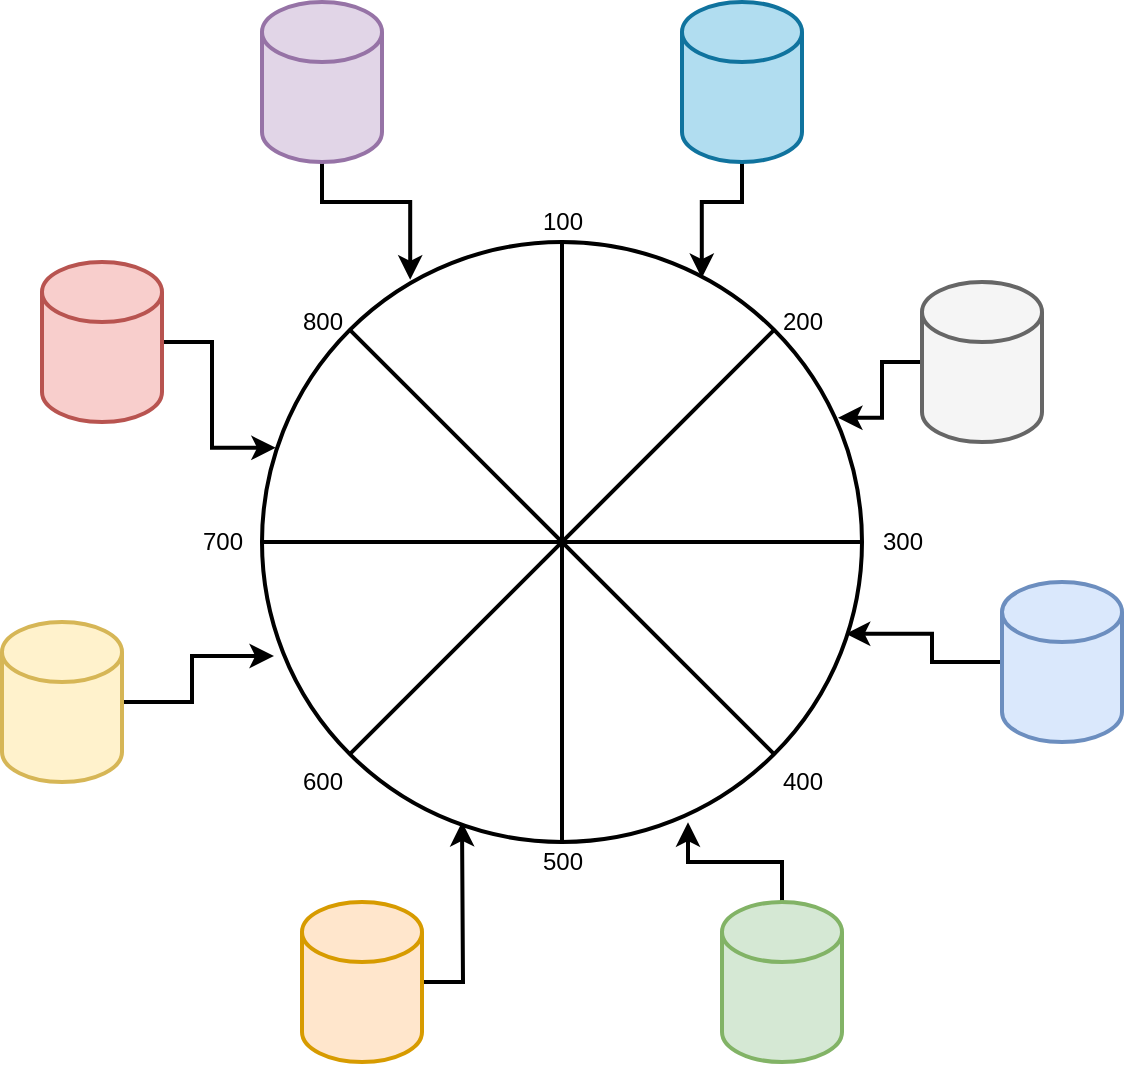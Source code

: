 <mxfile version="16.2.4" type="device"><diagram id="I1_tAQhaAygMECDM288k" name="Page-1"><mxGraphModel dx="1422" dy="754" grid="1" gridSize="10" guides="1" tooltips="1" connect="1" arrows="1" fold="1" page="1" pageScale="1" pageWidth="850" pageHeight="1100" math="0" shadow="0"><root><mxCell id="0"/><mxCell id="1" parent="0"/><mxCell id="8dqfmMEQt9mVzfFPMXRm-20" style="edgeStyle=orthogonalEdgeStyle;rounded=0;orthogonalLoop=1;jettySize=auto;html=1;entryX=0.247;entryY=0.063;entryDx=0;entryDy=0;entryPerimeter=0;strokeWidth=2;" parent="1" source="8dqfmMEQt9mVzfFPMXRm-1" target="8dqfmMEQt9mVzfFPMXRm-2" edge="1"><mxGeometry relative="1" as="geometry"/></mxCell><mxCell id="8dqfmMEQt9mVzfFPMXRm-1" value="" style="shape=cylinder3;whiteSpace=wrap;html=1;boundedLbl=1;backgroundOutline=1;size=15;fillColor=#e1d5e7;strokeColor=#9673a6;strokeWidth=2;" parent="1" vertex="1"><mxGeometry x="250" y="200" width="60" height="80" as="geometry"/></mxCell><mxCell id="8dqfmMEQt9mVzfFPMXRm-12" value="100" style="text;html=1;align=center;verticalAlign=middle;resizable=0;points=[];autosize=1;strokeColor=none;fillColor=none;strokeWidth=2;" parent="1" vertex="1"><mxGeometry x="380" y="300" width="40" height="20" as="geometry"/></mxCell><mxCell id="8dqfmMEQt9mVzfFPMXRm-13" value="200" style="text;html=1;align=center;verticalAlign=middle;resizable=0;points=[];autosize=1;strokeColor=none;fillColor=none;strokeWidth=2;" parent="1" vertex="1"><mxGeometry x="500" y="350" width="40" height="20" as="geometry"/></mxCell><mxCell id="8dqfmMEQt9mVzfFPMXRm-14" value="300" style="text;html=1;align=center;verticalAlign=middle;resizable=0;points=[];autosize=1;strokeColor=none;fillColor=none;strokeWidth=2;" parent="1" vertex="1"><mxGeometry x="550" y="460" width="40" height="20" as="geometry"/></mxCell><mxCell id="8dqfmMEQt9mVzfFPMXRm-15" value="400" style="text;html=1;align=center;verticalAlign=middle;resizable=0;points=[];autosize=1;strokeColor=none;fillColor=none;strokeWidth=2;" parent="1" vertex="1"><mxGeometry x="500" y="580" width="40" height="20" as="geometry"/></mxCell><mxCell id="8dqfmMEQt9mVzfFPMXRm-16" value="500" style="text;html=1;align=center;verticalAlign=middle;resizable=0;points=[];autosize=1;strokeColor=none;fillColor=none;strokeWidth=2;" parent="1" vertex="1"><mxGeometry x="380" y="620" width="40" height="20" as="geometry"/></mxCell><mxCell id="8dqfmMEQt9mVzfFPMXRm-17" value="600" style="text;html=1;align=center;verticalAlign=middle;resizable=0;points=[];autosize=1;strokeColor=none;fillColor=none;strokeWidth=2;" parent="1" vertex="1"><mxGeometry x="260" y="580" width="40" height="20" as="geometry"/></mxCell><mxCell id="8dqfmMEQt9mVzfFPMXRm-18" value="700" style="text;html=1;align=center;verticalAlign=middle;resizable=0;points=[];autosize=1;strokeColor=none;fillColor=none;strokeWidth=2;" parent="1" vertex="1"><mxGeometry x="210" y="460" width="40" height="20" as="geometry"/></mxCell><mxCell id="8dqfmMEQt9mVzfFPMXRm-19" value="800" style="text;html=1;align=center;verticalAlign=middle;resizable=0;points=[];autosize=1;strokeColor=none;fillColor=none;strokeWidth=2;" parent="1" vertex="1"><mxGeometry x="260" y="350" width="40" height="20" as="geometry"/></mxCell><mxCell id="8dqfmMEQt9mVzfFPMXRm-21" style="edgeStyle=orthogonalEdgeStyle;rounded=0;orthogonalLoop=1;jettySize=auto;html=1;strokeWidth=2;" parent="1" source="8dqfmMEQt9mVzfFPMXRm-22" edge="1"><mxGeometry relative="1" as="geometry"><mxPoint x="350" y="610" as="targetPoint"/></mxGeometry></mxCell><mxCell id="8dqfmMEQt9mVzfFPMXRm-22" value="" style="shape=cylinder3;whiteSpace=wrap;html=1;boundedLbl=1;backgroundOutline=1;size=15;fillColor=#ffe6cc;strokeColor=#d79b00;strokeWidth=2;" parent="1" vertex="1"><mxGeometry x="270" y="650" width="60" height="80" as="geometry"/></mxCell><mxCell id="8dqfmMEQt9mVzfFPMXRm-23" style="edgeStyle=orthogonalEdgeStyle;rounded=0;orthogonalLoop=1;jettySize=auto;html=1;entryX=0.71;entryY=0.967;entryDx=0;entryDy=0;entryPerimeter=0;strokeWidth=2;" parent="1" source="8dqfmMEQt9mVzfFPMXRm-24" target="8dqfmMEQt9mVzfFPMXRm-2" edge="1"><mxGeometry relative="1" as="geometry"><mxPoint x="344.1" y="358.9" as="targetPoint"/></mxGeometry></mxCell><mxCell id="8dqfmMEQt9mVzfFPMXRm-24" value="" style="shape=cylinder3;whiteSpace=wrap;html=1;boundedLbl=1;backgroundOutline=1;size=15;fillColor=#d5e8d4;strokeColor=#82b366;strokeWidth=2;" parent="1" vertex="1"><mxGeometry x="480" y="650" width="60" height="80" as="geometry"/></mxCell><mxCell id="8dqfmMEQt9mVzfFPMXRm-25" style="edgeStyle=orthogonalEdgeStyle;rounded=0;orthogonalLoop=1;jettySize=auto;html=1;entryX=0.973;entryY=0.653;entryDx=0;entryDy=0;entryPerimeter=0;strokeWidth=2;" parent="1" source="8dqfmMEQt9mVzfFPMXRm-26" target="8dqfmMEQt9mVzfFPMXRm-2" edge="1"><mxGeometry relative="1" as="geometry"><mxPoint x="354.1" y="368.9" as="targetPoint"/></mxGeometry></mxCell><mxCell id="8dqfmMEQt9mVzfFPMXRm-26" value="" style="shape=cylinder3;whiteSpace=wrap;html=1;boundedLbl=1;backgroundOutline=1;size=15;fillColor=#dae8fc;strokeColor=#6c8ebf;strokeWidth=2;" parent="1" vertex="1"><mxGeometry x="620" y="490" width="60" height="80" as="geometry"/></mxCell><mxCell id="8dqfmMEQt9mVzfFPMXRm-27" style="edgeStyle=orthogonalEdgeStyle;rounded=0;orthogonalLoop=1;jettySize=auto;html=1;entryX=0.96;entryY=0.293;entryDx=0;entryDy=0;entryPerimeter=0;strokeWidth=2;" parent="1" source="8dqfmMEQt9mVzfFPMXRm-28" target="8dqfmMEQt9mVzfFPMXRm-2" edge="1"><mxGeometry relative="1" as="geometry"><mxPoint x="364.1" y="378.9" as="targetPoint"/></mxGeometry></mxCell><mxCell id="8dqfmMEQt9mVzfFPMXRm-28" value="" style="shape=cylinder3;whiteSpace=wrap;html=1;boundedLbl=1;backgroundOutline=1;size=15;fillColor=#f5f5f5;strokeColor=#666666;fontColor=#333333;strokeWidth=2;" parent="1" vertex="1"><mxGeometry x="580" y="340" width="60" height="80" as="geometry"/></mxCell><mxCell id="8dqfmMEQt9mVzfFPMXRm-29" style="edgeStyle=orthogonalEdgeStyle;rounded=0;orthogonalLoop=1;jettySize=auto;html=1;entryX=0.733;entryY=0.06;entryDx=0;entryDy=0;entryPerimeter=0;strokeWidth=2;" parent="1" source="8dqfmMEQt9mVzfFPMXRm-30" target="8dqfmMEQt9mVzfFPMXRm-2" edge="1"><mxGeometry relative="1" as="geometry"><mxPoint x="534.1" y="338.9" as="targetPoint"/></mxGeometry></mxCell><mxCell id="8dqfmMEQt9mVzfFPMXRm-30" value="" style="shape=cylinder3;whiteSpace=wrap;html=1;boundedLbl=1;backgroundOutline=1;size=15;fillColor=#b1ddf0;strokeColor=#10739e;strokeWidth=2;" parent="1" vertex="1"><mxGeometry x="460" y="200" width="60" height="80" as="geometry"/></mxCell><mxCell id="8dqfmMEQt9mVzfFPMXRm-31" style="edgeStyle=orthogonalEdgeStyle;rounded=0;orthogonalLoop=1;jettySize=auto;html=1;entryX=0.023;entryY=0.343;entryDx=0;entryDy=0;entryPerimeter=0;strokeWidth=2;" parent="1" source="8dqfmMEQt9mVzfFPMXRm-32" target="8dqfmMEQt9mVzfFPMXRm-2" edge="1"><mxGeometry relative="1" as="geometry"><mxPoint x="214.1" y="468.9" as="targetPoint"/></mxGeometry></mxCell><mxCell id="8dqfmMEQt9mVzfFPMXRm-32" value="" style="shape=cylinder3;whiteSpace=wrap;html=1;boundedLbl=1;backgroundOutline=1;size=15;fillColor=#f8cecc;strokeColor=#b85450;strokeWidth=2;" parent="1" vertex="1"><mxGeometry x="140" y="330" width="60" height="80" as="geometry"/></mxCell><mxCell id="8dqfmMEQt9mVzfFPMXRm-33" style="edgeStyle=orthogonalEdgeStyle;rounded=0;orthogonalLoop=1;jettySize=auto;html=1;entryX=0.02;entryY=0.69;entryDx=0;entryDy=0;entryPerimeter=0;strokeWidth=2;" parent="1" source="8dqfmMEQt9mVzfFPMXRm-34" target="8dqfmMEQt9mVzfFPMXRm-2" edge="1"><mxGeometry relative="1" as="geometry"><mxPoint x="194.1" y="628.9" as="targetPoint"/></mxGeometry></mxCell><mxCell id="8dqfmMEQt9mVzfFPMXRm-34" value="" style="shape=cylinder3;whiteSpace=wrap;html=1;boundedLbl=1;backgroundOutline=1;size=15;fillColor=#fff2cc;strokeColor=#d6b656;strokeWidth=2;" parent="1" vertex="1"><mxGeometry x="120" y="510" width="60" height="80" as="geometry"/></mxCell><mxCell id="8dqfmMEQt9mVzfFPMXRm-35" value="" style="group;strokeWidth=2;" parent="1" vertex="1" connectable="0"><mxGeometry x="250" y="320" width="300" height="300" as="geometry"/></mxCell><mxCell id="8dqfmMEQt9mVzfFPMXRm-2" value="" style="ellipse;whiteSpace=wrap;html=1;aspect=fixed;strokeWidth=2;" parent="8dqfmMEQt9mVzfFPMXRm-35" vertex="1"><mxGeometry width="300" height="300" as="geometry"/></mxCell><mxCell id="8dqfmMEQt9mVzfFPMXRm-3" value="" style="endArrow=none;html=1;entryX=1;entryY=0.5;entryDx=0;entryDy=0;strokeWidth=2;" parent="8dqfmMEQt9mVzfFPMXRm-35" target="8dqfmMEQt9mVzfFPMXRm-2" edge="1"><mxGeometry width="50" height="50" relative="1" as="geometry"><mxPoint y="150" as="sourcePoint"/><mxPoint x="50" y="100" as="targetPoint"/></mxGeometry></mxCell><mxCell id="8dqfmMEQt9mVzfFPMXRm-5" value="" style="endArrow=none;html=1;entryX=0.5;entryY=0;entryDx=0;entryDy=0;strokeWidth=2;" parent="8dqfmMEQt9mVzfFPMXRm-35" target="8dqfmMEQt9mVzfFPMXRm-2" edge="1"><mxGeometry width="50" height="50" relative="1" as="geometry"><mxPoint x="150" y="300" as="sourcePoint"/><mxPoint x="310" y="160" as="targetPoint"/></mxGeometry></mxCell><mxCell id="8dqfmMEQt9mVzfFPMXRm-6" value="" style="endArrow=none;html=1;entryX=1;entryY=0;entryDx=0;entryDy=0;exitX=0;exitY=1;exitDx=0;exitDy=0;strokeWidth=2;" parent="8dqfmMEQt9mVzfFPMXRm-35" source="8dqfmMEQt9mVzfFPMXRm-2" target="8dqfmMEQt9mVzfFPMXRm-2" edge="1"><mxGeometry width="50" height="50" relative="1" as="geometry"><mxPoint x="20" y="170" as="sourcePoint"/><mxPoint x="320" y="170" as="targetPoint"/></mxGeometry></mxCell><mxCell id="8dqfmMEQt9mVzfFPMXRm-7" value="" style="endArrow=none;html=1;entryX=1;entryY=1;entryDx=0;entryDy=0;exitX=0;exitY=0;exitDx=0;exitDy=0;strokeWidth=2;" parent="8dqfmMEQt9mVzfFPMXRm-35" source="8dqfmMEQt9mVzfFPMXRm-2" target="8dqfmMEQt9mVzfFPMXRm-2" edge="1"><mxGeometry width="50" height="50" relative="1" as="geometry"><mxPoint x="30" y="180" as="sourcePoint"/><mxPoint x="330" y="180" as="targetPoint"/></mxGeometry></mxCell></root></mxGraphModel></diagram></mxfile>